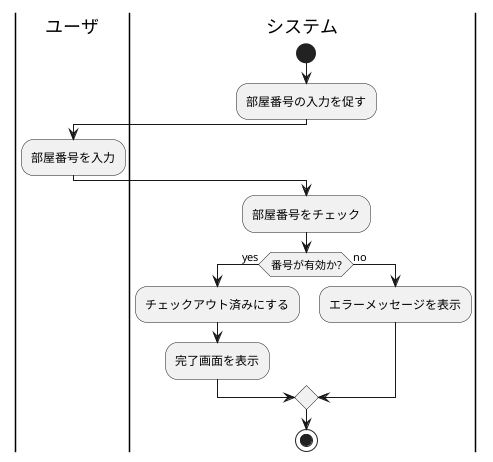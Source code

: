 @startuml
|ユーザ|
|システム|
start
:部屋番号の入力を促す;
|ユーザ|
:部屋番号を入力;
|システム|
:部屋番号をチェック;
if (番号が有効か?) then (yes)
    :チェックアウト済みにする;
    :完了画面を表示;
else (no)
    :エラーメッセージを表示;
endif
stop
@enduml